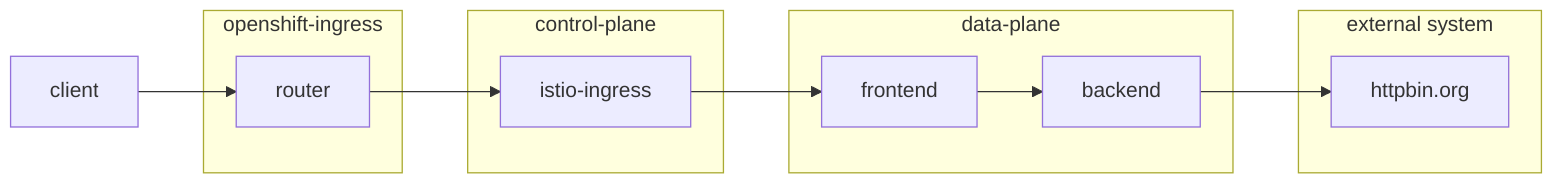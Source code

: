 graph LR;
    client-->router;
    subgraph openshift-ingress;
    router;
    end;
    subgraph control-plane;
    istio-ingress;
    end;
    router-->istio-ingress;
    subgraph data-plane;
    istio-ingress-->frontend;
    frontend-->backend;
    end;
    subgraph "external system";
    httpbin.org;
    end;
    backend-->httpbin.org;